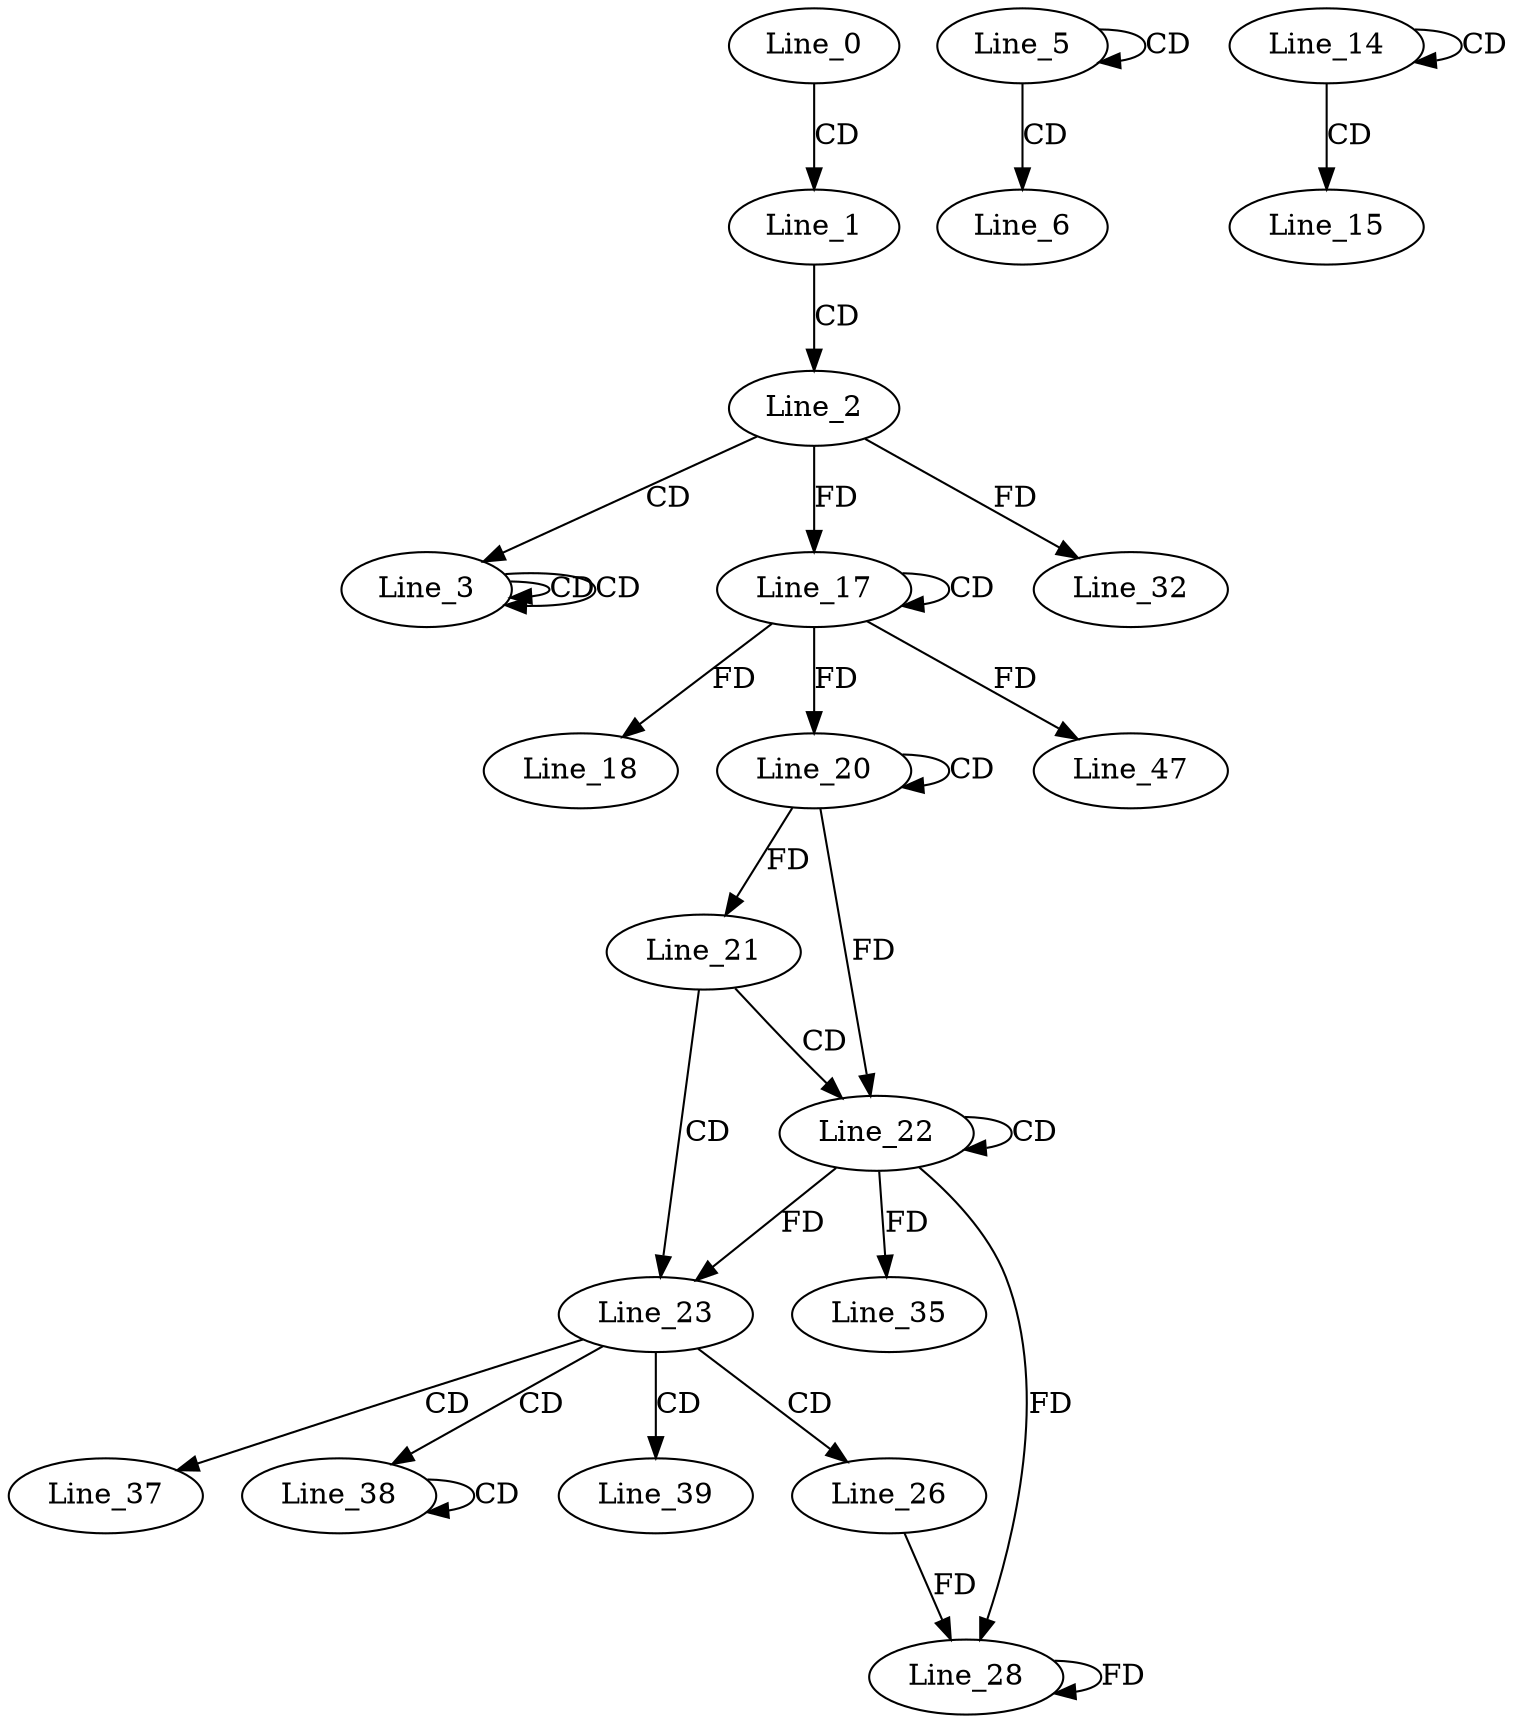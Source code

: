 digraph G {
  Line_0;
  Line_1;
  Line_2;
  Line_3;
  Line_3;
  Line_3;
  Line_5;
  Line_5;
  Line_6;
  Line_14;
  Line_14;
  Line_15;
  Line_17;
  Line_17;
  Line_18;
  Line_20;
  Line_20;
  Line_21;
  Line_22;
  Line_22;
  Line_23;
  Line_26;
  Line_28;
  Line_28;
  Line_32;
  Line_35;
  Line_37;
  Line_38;
  Line_38;
  Line_39;
  Line_47;
  Line_0 -> Line_1 [ label="CD" ];
  Line_1 -> Line_2 [ label="CD" ];
  Line_2 -> Line_3 [ label="CD" ];
  Line_3 -> Line_3 [ label="CD" ];
  Line_3 -> Line_3 [ label="CD" ];
  Line_5 -> Line_5 [ label="CD" ];
  Line_5 -> Line_6 [ label="CD" ];
  Line_14 -> Line_14 [ label="CD" ];
  Line_14 -> Line_15 [ label="CD" ];
  Line_17 -> Line_17 [ label="CD" ];
  Line_2 -> Line_17 [ label="FD" ];
  Line_17 -> Line_18 [ label="FD" ];
  Line_20 -> Line_20 [ label="CD" ];
  Line_17 -> Line_20 [ label="FD" ];
  Line_20 -> Line_21 [ label="FD" ];
  Line_21 -> Line_22 [ label="CD" ];
  Line_22 -> Line_22 [ label="CD" ];
  Line_20 -> Line_22 [ label="FD" ];
  Line_21 -> Line_23 [ label="CD" ];
  Line_22 -> Line_23 [ label="FD" ];
  Line_23 -> Line_26 [ label="CD" ];
  Line_26 -> Line_28 [ label="FD" ];
  Line_28 -> Line_28 [ label="FD" ];
  Line_22 -> Line_28 [ label="FD" ];
  Line_2 -> Line_32 [ label="FD" ];
  Line_22 -> Line_35 [ label="FD" ];
  Line_23 -> Line_37 [ label="CD" ];
  Line_23 -> Line_38 [ label="CD" ];
  Line_38 -> Line_38 [ label="CD" ];
  Line_23 -> Line_39 [ label="CD" ];
  Line_17 -> Line_47 [ label="FD" ];
}
